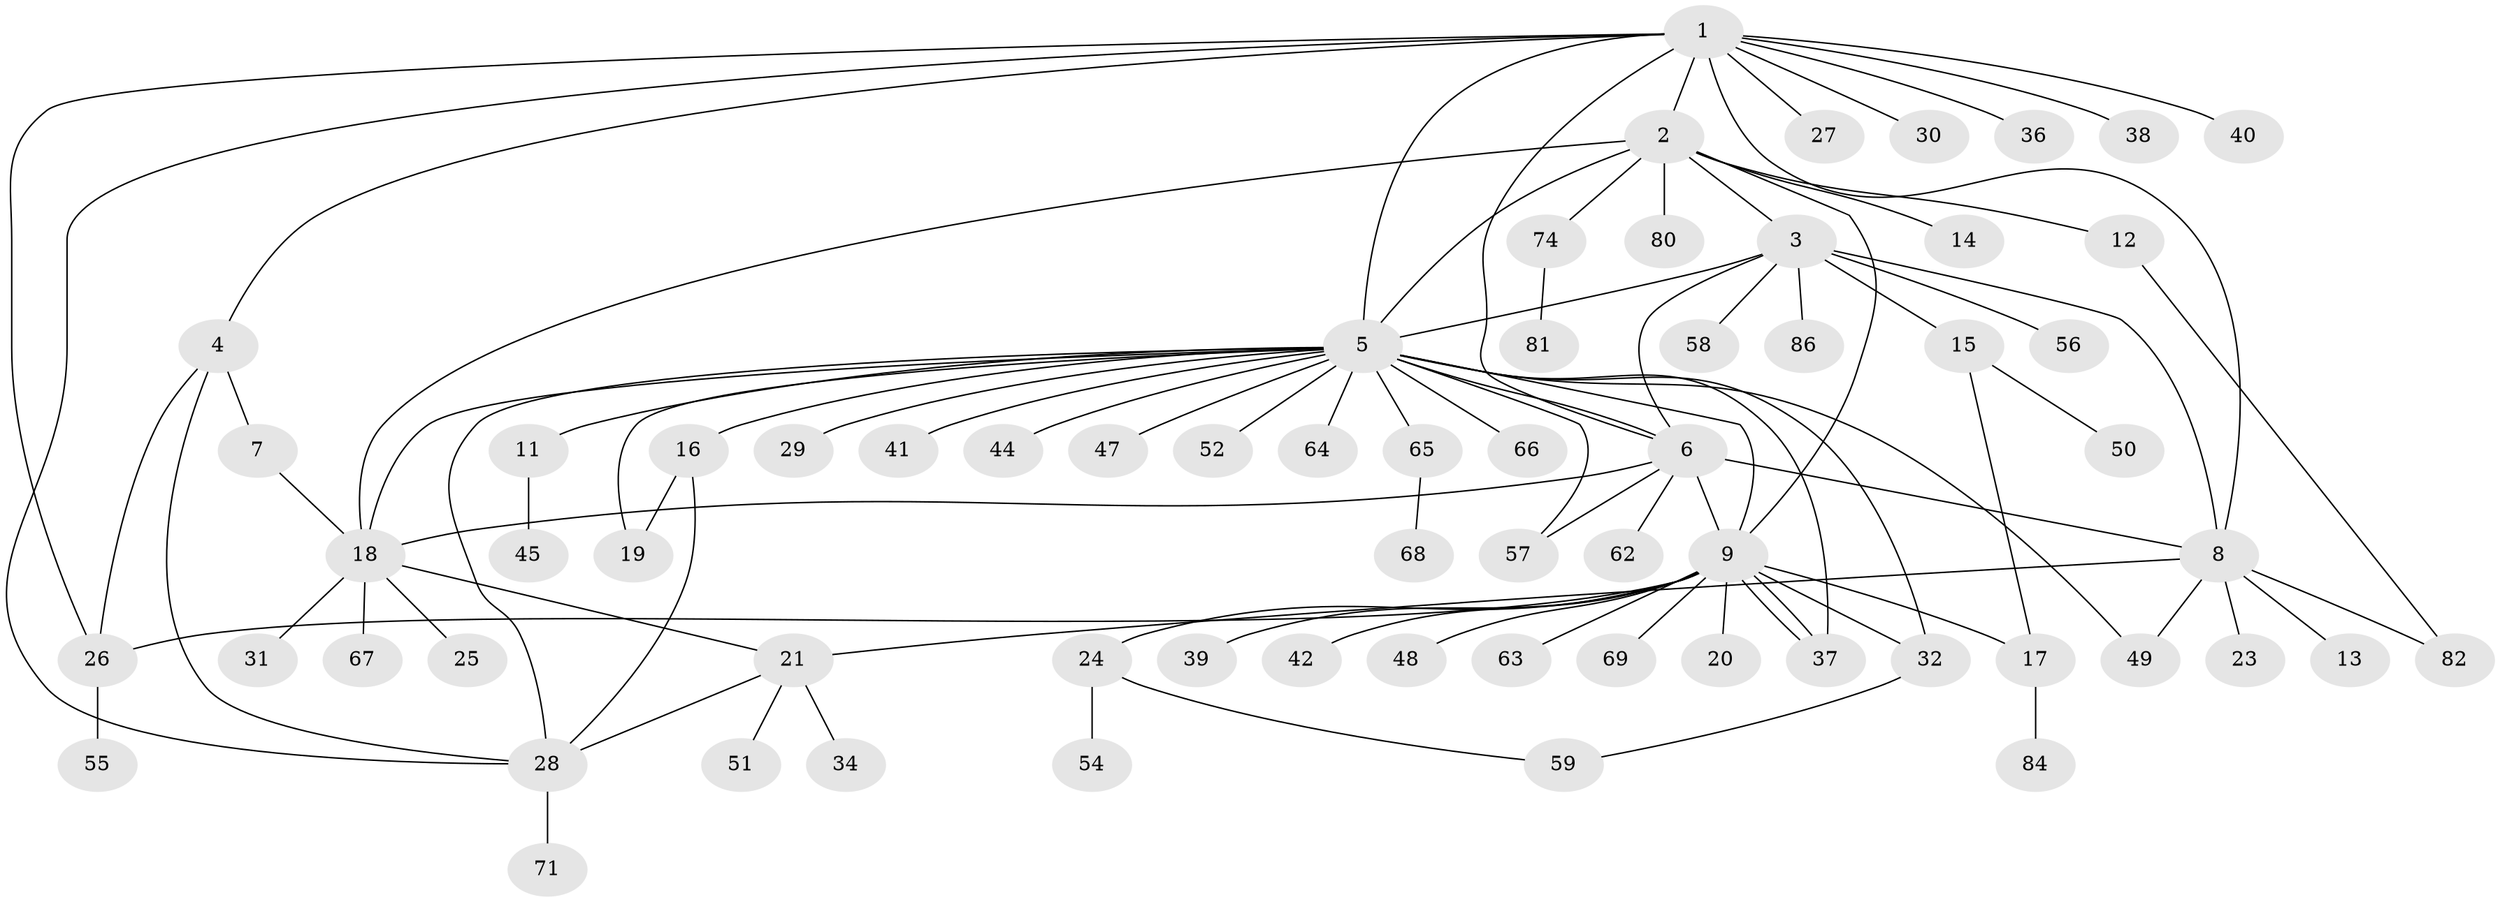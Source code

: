 // Generated by graph-tools (version 1.1) at 2025/23/03/03/25 07:23:54]
// undirected, 67 vertices, 93 edges
graph export_dot {
graph [start="1"]
  node [color=gray90,style=filled];
  1 [super="+76"];
  2 [super="+72"];
  3 [super="+75"];
  4 [super="+77"];
  5 [super="+10"];
  6 [super="+70"];
  7;
  8 [super="+60"];
  9 [super="+22"];
  11;
  12 [super="+78"];
  13;
  14;
  15 [super="+46"];
  16;
  17 [super="+53"];
  18 [super="+43"];
  19;
  20;
  21 [super="+33"];
  23;
  24 [super="+85"];
  25;
  26 [super="+61"];
  27 [super="+79"];
  28 [super="+35"];
  29;
  30;
  31;
  32;
  34;
  36;
  37 [super="+83"];
  38;
  39;
  40;
  41;
  42;
  44;
  45 [super="+73"];
  47;
  48;
  49;
  50;
  51;
  52;
  54;
  55;
  56;
  57;
  58;
  59;
  62;
  63;
  64;
  65;
  66;
  67;
  68;
  69;
  71;
  74;
  80;
  81;
  82;
  84;
  86;
  1 -- 2;
  1 -- 4;
  1 -- 27;
  1 -- 30;
  1 -- 36;
  1 -- 38;
  1 -- 40;
  1 -- 5;
  1 -- 8;
  1 -- 26;
  1 -- 6;
  1 -- 28;
  2 -- 3;
  2 -- 5;
  2 -- 9;
  2 -- 12;
  2 -- 14;
  2 -- 74;
  2 -- 80;
  2 -- 18;
  3 -- 5;
  3 -- 6;
  3 -- 15;
  3 -- 56;
  3 -- 58;
  3 -- 8;
  3 -- 86;
  4 -- 7;
  4 -- 26;
  4 -- 28;
  5 -- 9 [weight=2];
  5 -- 18;
  5 -- 19;
  5 -- 28;
  5 -- 32;
  5 -- 41;
  5 -- 44;
  5 -- 49 [weight=2];
  5 -- 52;
  5 -- 57;
  5 -- 64;
  5 -- 65;
  5 -- 66;
  5 -- 37;
  5 -- 11;
  5 -- 47;
  5 -- 16;
  5 -- 29;
  5 -- 6;
  6 -- 8;
  6 -- 18;
  6 -- 57;
  6 -- 62;
  6 -- 9;
  7 -- 18;
  8 -- 13;
  8 -- 21;
  8 -- 23;
  8 -- 49;
  8 -- 82;
  9 -- 17;
  9 -- 20;
  9 -- 24;
  9 -- 26 [weight=2];
  9 -- 37;
  9 -- 37;
  9 -- 39;
  9 -- 42 [weight=2];
  9 -- 69;
  9 -- 32;
  9 -- 48;
  9 -- 63;
  11 -- 45;
  12 -- 82;
  15 -- 17;
  15 -- 50;
  16 -- 19;
  16 -- 28;
  17 -- 84;
  18 -- 25;
  18 -- 31;
  18 -- 67;
  18 -- 21;
  21 -- 51;
  21 -- 34;
  21 -- 28;
  24 -- 54;
  24 -- 59;
  26 -- 55;
  28 -- 71;
  32 -- 59;
  65 -- 68;
  74 -- 81;
}
